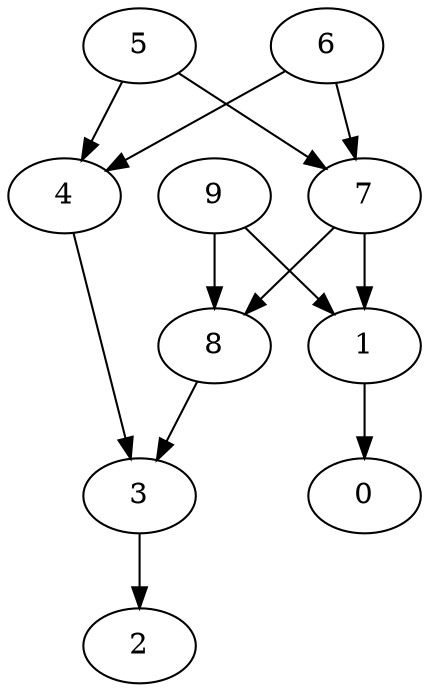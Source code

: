digraph network {
  1 -> 0;
  3 -> 2;
  5 -> 4;
  6 -> 4;
  5 -> 7;
  6 -> 7;
  9 -> 8;
  7 -> 8;
  4 -> 3;
  8 -> 3;
  9 -> 1;
  7 -> 1;
}
